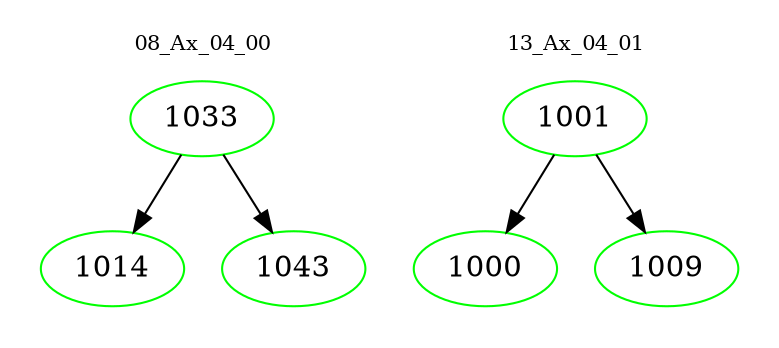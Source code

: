 digraph{
subgraph cluster_0 {
color = white
label = "08_Ax_04_00";
fontsize=10;
T0_1033 [label="1033", color="green"]
T0_1033 -> T0_1014 [color="black"]
T0_1014 [label="1014", color="green"]
T0_1033 -> T0_1043 [color="black"]
T0_1043 [label="1043", color="green"]
}
subgraph cluster_1 {
color = white
label = "13_Ax_04_01";
fontsize=10;
T1_1001 [label="1001", color="green"]
T1_1001 -> T1_1000 [color="black"]
T1_1000 [label="1000", color="green"]
T1_1001 -> T1_1009 [color="black"]
T1_1009 [label="1009", color="green"]
}
}
